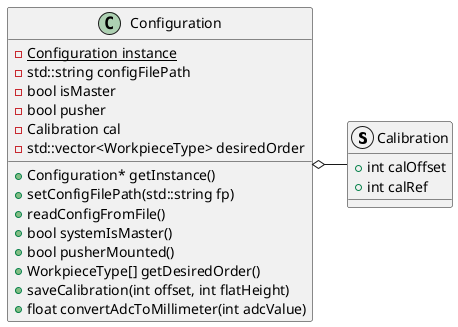 @startuml

struct Calibration {
  +int calOffset
  +int calRef
}

class Configuration {
  -{static} Configuration instance
  -std::string configFilePath
  -bool isMaster
  -bool pusher
  -Calibration cal
  -std::vector<WorkpieceType> desiredOrder
  +Configuration* getInstance()
  +setConfigFilePath(std::string fp)
  +readConfigFromFile()
  +bool systemIsMaster()
  +bool pusherMounted()
  +WorkpieceType[] getDesiredOrder()
  +saveCalibration(int offset, int flatHeight)
  +float convertAdcToMillimeter(int adcValue)
}

Configuration o- Calibration

@enduml